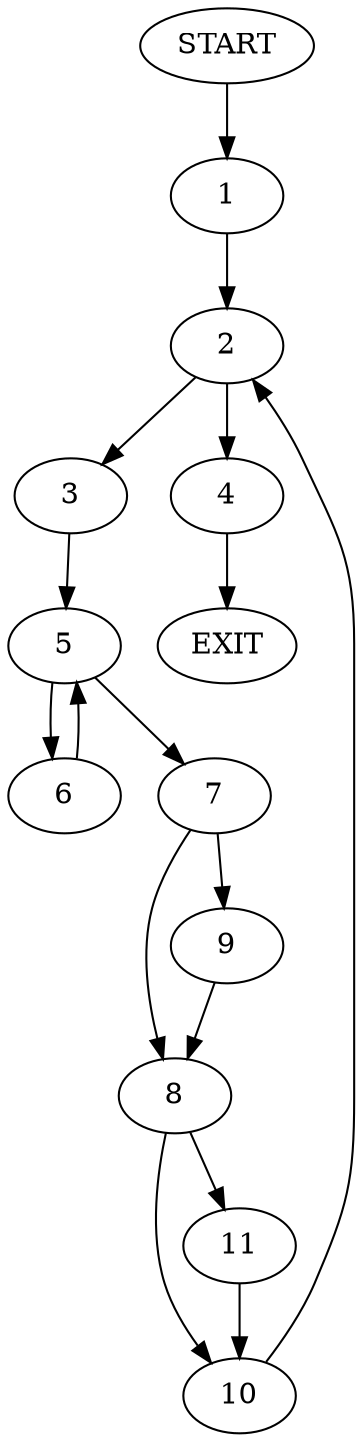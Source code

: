 digraph {
0 [label="START"]
12 [label="EXIT"]
0 -> 1
1 -> 2
2 -> 3
2 -> 4
3 -> 5
4 -> 12
5 -> 6
5 -> 7
6 -> 5
7 -> 8
7 -> 9
9 -> 8
8 -> 10
8 -> 11
11 -> 10
10 -> 2
}
